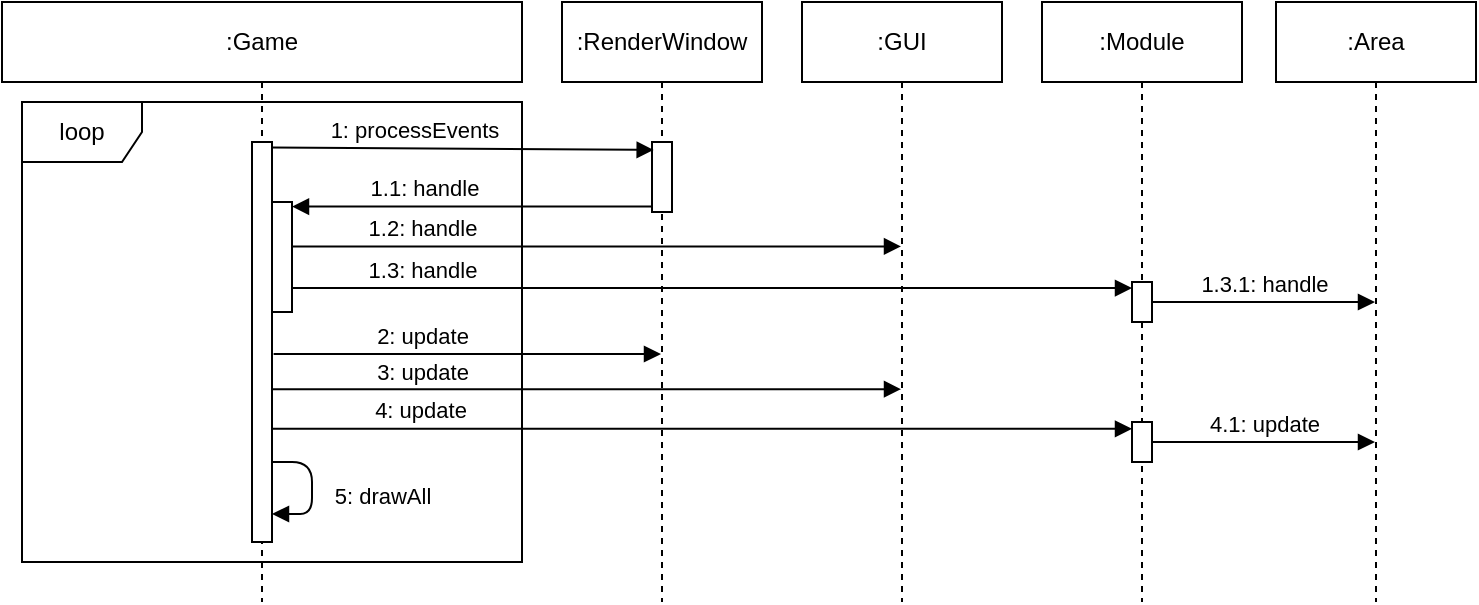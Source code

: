 <mxfile version="13.7.9" type="device"><diagram id="ODRsIb-cKly0Z9J3n5Ep" name="Page-1"><mxGraphModel dx="981" dy="526" grid="1" gridSize="10" guides="1" tooltips="1" connect="1" arrows="1" fold="1" page="1" pageScale="1" pageWidth="827" pageHeight="1169" math="0" shadow="0"><root><mxCell id="0"/><mxCell id="1" parent="0"/><mxCell id="a28HTi2EjCP-aSKYpuru-26" value="loop" style="shape=umlFrame;whiteSpace=wrap;html=1;" vertex="1" parent="1"><mxGeometry x="50" y="90" width="250" height="230" as="geometry"/></mxCell><mxCell id="a28HTi2EjCP-aSKYpuru-1" value=":Game" style="shape=umlLifeline;perimeter=lifelinePerimeter;whiteSpace=wrap;html=1;container=1;collapsible=0;recursiveResize=0;outlineConnect=0;" vertex="1" parent="1"><mxGeometry x="40" y="40" width="260" height="300" as="geometry"/></mxCell><mxCell id="a28HTi2EjCP-aSKYpuru-14" value="" style="html=1;points=[];perimeter=orthogonalPerimeter;" vertex="1" parent="a28HTi2EjCP-aSKYpuru-1"><mxGeometry x="135" y="100" width="10" height="55" as="geometry"/></mxCell><mxCell id="a28HTi2EjCP-aSKYpuru-17" value="" style="html=1;points=[];perimeter=orthogonalPerimeter;" vertex="1" parent="a28HTi2EjCP-aSKYpuru-1"><mxGeometry x="125" y="70" width="10" height="200" as="geometry"/></mxCell><mxCell id="a28HTi2EjCP-aSKYpuru-25" value="5: drawAll" style="html=1;verticalAlign=bottom;endArrow=block;" edge="1" parent="a28HTi2EjCP-aSKYpuru-1"><mxGeometry x="0.394" y="-35" width="80" relative="1" as="geometry"><mxPoint x="135" y="230" as="sourcePoint"/><mxPoint x="135" y="256" as="targetPoint"/><Array as="points"><mxPoint x="155" y="230"/><mxPoint x="155" y="256"/></Array><mxPoint x="35" y="35" as="offset"/></mxGeometry></mxCell><mxCell id="a28HTi2EjCP-aSKYpuru-5" value=":Module" style="shape=umlLifeline;perimeter=lifelinePerimeter;whiteSpace=wrap;html=1;container=1;collapsible=0;recursiveResize=0;outlineConnect=0;" vertex="1" parent="1"><mxGeometry x="560" y="40" width="100" height="300" as="geometry"/></mxCell><mxCell id="a28HTi2EjCP-aSKYpuru-34" value="" style="html=1;points=[];perimeter=orthogonalPerimeter;" vertex="1" parent="a28HTi2EjCP-aSKYpuru-5"><mxGeometry x="45" y="140" width="10" height="20" as="geometry"/></mxCell><mxCell id="a28HTi2EjCP-aSKYpuru-6" value=":GUI" style="shape=umlLifeline;perimeter=lifelinePerimeter;whiteSpace=wrap;html=1;container=1;collapsible=0;recursiveResize=0;outlineConnect=0;" vertex="1" parent="1"><mxGeometry x="440" y="40" width="100" height="300" as="geometry"/></mxCell><mxCell id="a28HTi2EjCP-aSKYpuru-7" value=":RenderWindow" style="shape=umlLifeline;perimeter=lifelinePerimeter;whiteSpace=wrap;html=1;container=1;collapsible=0;recursiveResize=0;outlineConnect=0;" vertex="1" parent="1"><mxGeometry x="320" y="40" width="100" height="300" as="geometry"/></mxCell><mxCell id="a28HTi2EjCP-aSKYpuru-10" value="" style="html=1;points=[];perimeter=orthogonalPerimeter;" vertex="1" parent="a28HTi2EjCP-aSKYpuru-7"><mxGeometry x="45" y="70" width="10" height="35" as="geometry"/></mxCell><mxCell id="a28HTi2EjCP-aSKYpuru-9" value="1: processEvents" style="html=1;verticalAlign=bottom;endArrow=block;exitX=1;exitY=0.014;exitDx=0;exitDy=0;exitPerimeter=0;entryX=0.084;entryY=0.113;entryDx=0;entryDy=0;entryPerimeter=0;" edge="1" parent="1" source="a28HTi2EjCP-aSKYpuru-17" target="a28HTi2EjCP-aSKYpuru-10"><mxGeometry x="-0.257" width="80" relative="1" as="geometry"><mxPoint x="180" y="114" as="sourcePoint"/><mxPoint x="360" y="114" as="targetPoint"/><Array as="points"/><mxPoint as="offset"/></mxGeometry></mxCell><mxCell id="a28HTi2EjCP-aSKYpuru-21" value="1.2: handle" style="html=1;verticalAlign=bottom;endArrow=block;exitX=0.96;exitY=0.404;exitDx=0;exitDy=0;exitPerimeter=0;" edge="1" parent="1" source="a28HTi2EjCP-aSKYpuru-14" target="a28HTi2EjCP-aSKYpuru-6"><mxGeometry x="-0.575" width="80" relative="1" as="geometry"><mxPoint x="210" y="160" as="sourcePoint"/><mxPoint x="290" y="160" as="targetPoint"/><mxPoint as="offset"/></mxGeometry></mxCell><mxCell id="a28HTi2EjCP-aSKYpuru-29" value="1.1: handle" style="html=1;verticalAlign=bottom;endArrow=block;exitX=0.046;exitY=0.923;exitDx=0;exitDy=0;exitPerimeter=0;" edge="1" parent="1" source="a28HTi2EjCP-aSKYpuru-10" target="a28HTi2EjCP-aSKYpuru-14"><mxGeometry x="0.268" width="80" relative="1" as="geometry"><mxPoint x="260" y="150" as="sourcePoint"/><mxPoint x="340" y="150" as="targetPoint"/><mxPoint as="offset"/></mxGeometry></mxCell><mxCell id="a28HTi2EjCP-aSKYpuru-18" value="2: update" style="html=1;verticalAlign=bottom;endArrow=block;exitX=1.08;exitY=0.53;exitDx=0;exitDy=0;exitPerimeter=0;" edge="1" parent="1" source="a28HTi2EjCP-aSKYpuru-17" target="a28HTi2EjCP-aSKYpuru-7"><mxGeometry x="-0.234" width="80" relative="1" as="geometry"><mxPoint x="200" y="220" as="sourcePoint"/><mxPoint x="280" y="220" as="targetPoint"/><mxPoint as="offset"/></mxGeometry></mxCell><mxCell id="a28HTi2EjCP-aSKYpuru-19" value="3: update" style="html=1;verticalAlign=bottom;endArrow=block;exitX=1.04;exitY=0.618;exitDx=0;exitDy=0;exitPerimeter=0;" edge="1" parent="1" source="a28HTi2EjCP-aSKYpuru-17" target="a28HTi2EjCP-aSKYpuru-6"><mxGeometry x="-0.525" width="80" relative="1" as="geometry"><mxPoint x="200" y="240" as="sourcePoint"/><mxPoint x="280" y="240" as="targetPoint"/><mxPoint as="offset"/></mxGeometry></mxCell><mxCell id="a28HTi2EjCP-aSKYpuru-30" value="" style="html=1;points=[];perimeter=orthogonalPerimeter;" vertex="1" parent="1"><mxGeometry x="605" y="250" width="10" height="20" as="geometry"/></mxCell><mxCell id="a28HTi2EjCP-aSKYpuru-31" value="4: update" style="html=1;verticalAlign=bottom;endArrow=block;exitX=1;exitY=0.717;exitDx=0;exitDy=0;exitPerimeter=0;" edge="1" parent="1" source="a28HTi2EjCP-aSKYpuru-17" target="a28HTi2EjCP-aSKYpuru-30"><mxGeometry x="-0.655" width="80" relative="1" as="geometry"><mxPoint x="175" y="253.4" as="sourcePoint"/><mxPoint x="609.5" y="253.4" as="targetPoint"/><mxPoint as="offset"/></mxGeometry></mxCell><mxCell id="a28HTi2EjCP-aSKYpuru-32" value=":Area" style="shape=umlLifeline;perimeter=lifelinePerimeter;whiteSpace=wrap;html=1;container=1;collapsible=0;recursiveResize=0;outlineConnect=0;" vertex="1" parent="1"><mxGeometry x="677" y="40" width="100" height="300" as="geometry"/></mxCell><mxCell id="a28HTi2EjCP-aSKYpuru-33" value="4.1: update" style="html=1;verticalAlign=bottom;endArrow=block;" edge="1" parent="1" source="a28HTi2EjCP-aSKYpuru-30" target="a28HTi2EjCP-aSKYpuru-32"><mxGeometry width="80" relative="1" as="geometry"><mxPoint x="620" y="240" as="sourcePoint"/><mxPoint x="700" y="240" as="targetPoint"/></mxGeometry></mxCell><mxCell id="a28HTi2EjCP-aSKYpuru-35" value="1.3: handle" style="html=1;verticalAlign=bottom;endArrow=block;exitX=0.96;exitY=0.782;exitDx=0;exitDy=0;exitPerimeter=0;" edge="1" parent="1" source="a28HTi2EjCP-aSKYpuru-14" target="a28HTi2EjCP-aSKYpuru-34"><mxGeometry x="-0.689" width="80" relative="1" as="geometry"><mxPoint x="184.6" y="183.01" as="sourcePoint"/><mxPoint x="609.5" y="183.01" as="targetPoint"/><mxPoint as="offset"/></mxGeometry></mxCell><mxCell id="a28HTi2EjCP-aSKYpuru-36" value="1.3.1: handle" style="html=1;verticalAlign=bottom;endArrow=block;exitX=1;exitY=0.5;exitDx=0;exitDy=0;exitPerimeter=0;" edge="1" parent="1" source="a28HTi2EjCP-aSKYpuru-34" target="a28HTi2EjCP-aSKYpuru-32"><mxGeometry width="80" relative="1" as="geometry"><mxPoint x="630" y="190" as="sourcePoint"/><mxPoint x="710" y="190" as="targetPoint"/></mxGeometry></mxCell></root></mxGraphModel></diagram></mxfile>